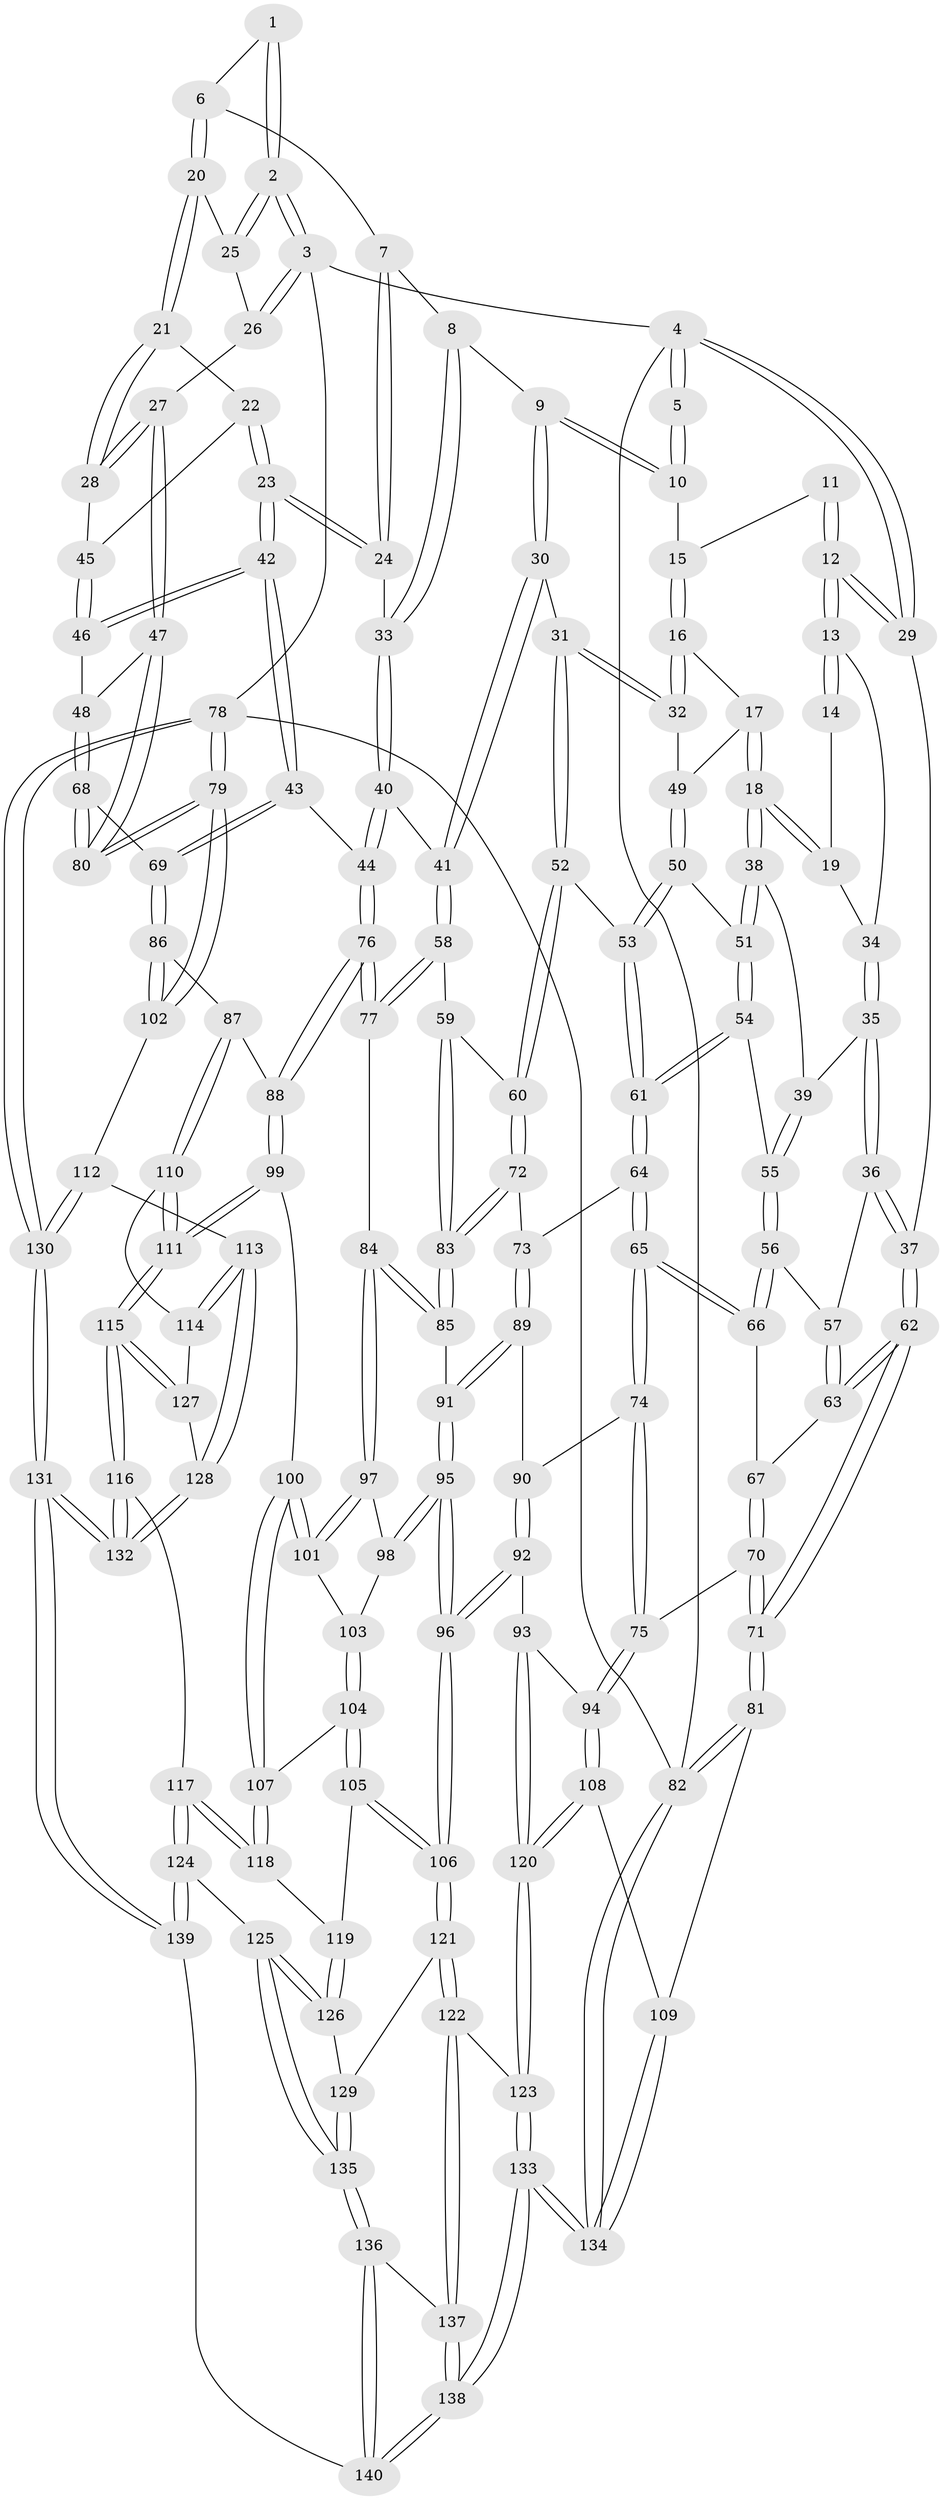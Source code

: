 // coarse degree distribution, {5: 0.41836734693877553, 7: 0.01020408163265306, 3: 0.02040816326530612, 4: 0.3979591836734694, 6: 0.15306122448979592}
// Generated by graph-tools (version 1.1) at 2025/21/03/04/25 18:21:39]
// undirected, 140 vertices, 347 edges
graph export_dot {
graph [start="1"]
  node [color=gray90,style=filled];
  1 [pos="+0.7771249269405601+0"];
  2 [pos="+1+0"];
  3 [pos="+1+0"];
  4 [pos="+0+0"];
  5 [pos="+0.4478456011822473+0"];
  6 [pos="+0.7680637817942011+0.07992781625700152"];
  7 [pos="+0.7446312432487667+0.09116578834475605"];
  8 [pos="+0.5339407295295502+0.11101688064620051"];
  9 [pos="+0.514104738670768+0.10567897068725281"];
  10 [pos="+0.4573958281319619+0.030946501013803043"];
  11 [pos="+0.28578166562680524+0.11193921515268988"];
  12 [pos="+0+0"];
  13 [pos="+0.12221914581936649+0.18179019444921604"];
  14 [pos="+0.26299510393806563+0.1285740649076488"];
  15 [pos="+0.3398465393893127+0.11680228972480035"];
  16 [pos="+0.3178102254801194+0.18723716832789808"];
  17 [pos="+0.2564817656500007+0.25314652772382445"];
  18 [pos="+0.24390922683511945+0.25864068370160614"];
  19 [pos="+0.18682724489334118+0.21272427578864608"];
  20 [pos="+0.8108466489329388+0.10940297896856763"];
  21 [pos="+0.8360292303495352+0.1831857258696041"];
  22 [pos="+0.8289767755677628+0.23007935227653056"];
  23 [pos="+0.779971524978367+0.28572436856519406"];
  24 [pos="+0.7033420026270599+0.23166084774301762"];
  25 [pos="+0.8336903902899716+0.10233691988940703"];
  26 [pos="+1+0.06702992770396435"];
  27 [pos="+1+0.10483348089952708"];
  28 [pos="+1+0.1876918784990571"];
  29 [pos="+0+0"];
  30 [pos="+0.4961426810546472+0.22675998519360083"];
  31 [pos="+0.41230402050592635+0.2917614975608474"];
  32 [pos="+0.382450355323959+0.2779454253766883"];
  33 [pos="+0.6570161799570678+0.23624276641723232"];
  34 [pos="+0.12532469030015111+0.18469834053401016"];
  35 [pos="+0.13944555528769173+0.31098778336519955"];
  36 [pos="+0.12519692075429822+0.3265089851171374"];
  37 [pos="+0+0"];
  38 [pos="+0.24054896905497755+0.26798514776807403"];
  39 [pos="+0.1951304167016626+0.3015754788188577"];
  40 [pos="+0.6030733428402373+0.3972530720790504"];
  41 [pos="+0.593251976278768+0.39774190964737"];
  42 [pos="+0.76949008255108+0.4129273854439882"];
  43 [pos="+0.7665854689054473+0.41749101659980975"];
  44 [pos="+0.6589319951894109+0.4145284100401846"];
  45 [pos="+0.9071925997169831+0.2730730187944628"];
  46 [pos="+0.9191412651755997+0.35729300423302485"];
  47 [pos="+1+0.34182462894868665"];
  48 [pos="+0.9962690498239672+0.3772884290489993"];
  49 [pos="+0.32185790852380164+0.2967059559135597"];
  50 [pos="+0.32264489320207507+0.3235851954465981"];
  51 [pos="+0.2553902857523293+0.3212113199461497"];
  52 [pos="+0.39770976345744474+0.4087216808876657"];
  53 [pos="+0.34527921160334724+0.4153127759471597"];
  54 [pos="+0.2606034880720125+0.35670217276159016"];
  55 [pos="+0.19842693507054598+0.3699421046094732"];
  56 [pos="+0.18177167284338425+0.38747422206254417"];
  57 [pos="+0.12437031952593046+0.33225031772229024"];
  58 [pos="+0.5572489314885107+0.42290485382158505"];
  59 [pos="+0.4714575189400685+0.44069778931691367"];
  60 [pos="+0.4169901346020157+0.4192476690349771"];
  61 [pos="+0.3209512831683481+0.4251294047946882"];
  62 [pos="+0+0.4087686784799949"];
  63 [pos="+0.06734200954184065+0.3960931210082277"];
  64 [pos="+0.2819005065161415+0.4714109945764259"];
  65 [pos="+0.23447058188429853+0.5027949292643467"];
  66 [pos="+0.17799351397236784+0.4534199330919246"];
  67 [pos="+0.13957408173702895+0.4490415521613433"];
  68 [pos="+0.8962227170730567+0.5337710726738956"];
  69 [pos="+0.8307310546604796+0.5526165405630173"];
  70 [pos="+0+0.6022643500603815"];
  71 [pos="+0+0.5543763123151545"];
  72 [pos="+0.3731813374954775+0.5451177389466265"];
  73 [pos="+0.36957903703587147+0.5458033898461073"];
  74 [pos="+0.2299608711709974+0.5256591701893598"];
  75 [pos="+0.039091846339164064+0.6289868539610466"];
  76 [pos="+0.6415750265907559+0.6169212611845992"];
  77 [pos="+0.5640242357939879+0.5521099377443799"];
  78 [pos="+1+1"];
  79 [pos="+1+0.6991658428165695"];
  80 [pos="+1+0.5631618530907488"];
  81 [pos="+0+0.8735114183905265"];
  82 [pos="+0+1"];
  83 [pos="+0.44892643012873107+0.5602381067835447"];
  84 [pos="+0.48373881209179587+0.6096242470814147"];
  85 [pos="+0.4538396241918347+0.5781694751284333"];
  86 [pos="+0.8124675394612274+0.6302829400040486"];
  87 [pos="+0.7276817969017212+0.6597598049133461"];
  88 [pos="+0.6611667888296798+0.6574404891285757"];
  89 [pos="+0.3510804934566301+0.5830812643850516"];
  90 [pos="+0.2311067539284417+0.5281230862339492"];
  91 [pos="+0.3602141825498208+0.6268752862900135"];
  92 [pos="+0.26976723111394435+0.6848079359836349"];
  93 [pos="+0.2252105945503059+0.7040847282525203"];
  94 [pos="+0.04565147299666654+0.637212226511166"];
  95 [pos="+0.3302120489772547+0.6910058301267348"];
  96 [pos="+0.319587158398918+0.7009157646088002"];
  97 [pos="+0.4911845747517001+0.642377246370545"];
  98 [pos="+0.3711602092452388+0.6828387303716996"];
  99 [pos="+0.62308494085569+0.6837495141043204"];
  100 [pos="+0.5309128557370166+0.6926366160269168"];
  101 [pos="+0.5123902094470666+0.671229213172701"];
  102 [pos="+0.8927518206066232+0.7256816135092954"];
  103 [pos="+0.43173948287636965+0.7018264059634096"];
  104 [pos="+0.44200170790320803+0.7295213182563787"];
  105 [pos="+0.36217208117767064+0.7781676102087035"];
  106 [pos="+0.35464523632116424+0.7776970088605522"];
  107 [pos="+0.5270396081682756+0.7002210649120549"];
  108 [pos="+0.08842377673149637+0.8253299752285451"];
  109 [pos="+0.060400793718205475+0.842003195811071"];
  110 [pos="+0.7218645926608737+0.751285284793889"];
  111 [pos="+0.6257937721610943+0.848472456549722"];
  112 [pos="+0.87163414996358+0.8190538719237915"];
  113 [pos="+0.7685791787846827+0.8305785639205844"];
  114 [pos="+0.7405316550034907+0.8153999503975982"];
  115 [pos="+0.6257620643893635+0.8486455366727987"];
  116 [pos="+0.6035828478390223+0.8853024283430883"];
  117 [pos="+0.5642491856631254+0.8805146384857849"];
  118 [pos="+0.5090746684919992+0.7858500949401155"];
  119 [pos="+0.42688365967899194+0.7990084958628675"];
  120 [pos="+0.16104657470297945+0.8418074315125551"];
  121 [pos="+0.32729613258832196+0.8473894877258362"];
  122 [pos="+0.2687872057477103+0.8821701968082932"];
  123 [pos="+0.18488246333368272+0.8687588775502918"];
  124 [pos="+0.4940451791156385+0.9188218585137835"];
  125 [pos="+0.4726485644757654+0.9161121076797565"];
  126 [pos="+0.4683031778367046+0.9124700411911573"];
  127 [pos="+0.7057684327586705+0.8297430566748784"];
  128 [pos="+0.7373817395104172+0.895870193446506"];
  129 [pos="+0.3512955723240022+0.869186921128702"];
  130 [pos="+1+1"];
  131 [pos="+0.8271435448949469+1"];
  132 [pos="+0.698357774520111+1"];
  133 [pos="+0.03727018888618784+1"];
  134 [pos="+0.03209171804686581+1"];
  135 [pos="+0.3842531572699874+0.9884530733692575"];
  136 [pos="+0.3638354675150414+1"];
  137 [pos="+0.2752757447829209+0.9107446235136404"];
  138 [pos="+0.14220496290622414+1"];
  139 [pos="+0.5144306636155792+1"];
  140 [pos="+0.3541020241308749+1"];
  1 -- 2;
  1 -- 2;
  1 -- 6;
  2 -- 3;
  2 -- 3;
  2 -- 25;
  2 -- 25;
  3 -- 4;
  3 -- 26;
  3 -- 26;
  3 -- 78;
  4 -- 5;
  4 -- 5;
  4 -- 29;
  4 -- 29;
  4 -- 82;
  5 -- 10;
  5 -- 10;
  6 -- 7;
  6 -- 20;
  6 -- 20;
  7 -- 8;
  7 -- 24;
  7 -- 24;
  8 -- 9;
  8 -- 33;
  8 -- 33;
  9 -- 10;
  9 -- 10;
  9 -- 30;
  9 -- 30;
  10 -- 15;
  11 -- 12;
  11 -- 12;
  11 -- 15;
  12 -- 13;
  12 -- 13;
  12 -- 29;
  12 -- 29;
  13 -- 14;
  13 -- 14;
  13 -- 34;
  14 -- 19;
  15 -- 16;
  15 -- 16;
  16 -- 17;
  16 -- 32;
  16 -- 32;
  17 -- 18;
  17 -- 18;
  17 -- 49;
  18 -- 19;
  18 -- 19;
  18 -- 38;
  18 -- 38;
  19 -- 34;
  20 -- 21;
  20 -- 21;
  20 -- 25;
  21 -- 22;
  21 -- 28;
  21 -- 28;
  22 -- 23;
  22 -- 23;
  22 -- 45;
  23 -- 24;
  23 -- 24;
  23 -- 42;
  23 -- 42;
  24 -- 33;
  25 -- 26;
  26 -- 27;
  27 -- 28;
  27 -- 28;
  27 -- 47;
  27 -- 47;
  28 -- 45;
  29 -- 37;
  30 -- 31;
  30 -- 41;
  30 -- 41;
  31 -- 32;
  31 -- 32;
  31 -- 52;
  31 -- 52;
  32 -- 49;
  33 -- 40;
  33 -- 40;
  34 -- 35;
  34 -- 35;
  35 -- 36;
  35 -- 36;
  35 -- 39;
  36 -- 37;
  36 -- 37;
  36 -- 57;
  37 -- 62;
  37 -- 62;
  38 -- 39;
  38 -- 51;
  38 -- 51;
  39 -- 55;
  39 -- 55;
  40 -- 41;
  40 -- 44;
  40 -- 44;
  41 -- 58;
  41 -- 58;
  42 -- 43;
  42 -- 43;
  42 -- 46;
  42 -- 46;
  43 -- 44;
  43 -- 69;
  43 -- 69;
  44 -- 76;
  44 -- 76;
  45 -- 46;
  45 -- 46;
  46 -- 48;
  47 -- 48;
  47 -- 80;
  47 -- 80;
  48 -- 68;
  48 -- 68;
  49 -- 50;
  49 -- 50;
  50 -- 51;
  50 -- 53;
  50 -- 53;
  51 -- 54;
  51 -- 54;
  52 -- 53;
  52 -- 60;
  52 -- 60;
  53 -- 61;
  53 -- 61;
  54 -- 55;
  54 -- 61;
  54 -- 61;
  55 -- 56;
  55 -- 56;
  56 -- 57;
  56 -- 66;
  56 -- 66;
  57 -- 63;
  57 -- 63;
  58 -- 59;
  58 -- 77;
  58 -- 77;
  59 -- 60;
  59 -- 83;
  59 -- 83;
  60 -- 72;
  60 -- 72;
  61 -- 64;
  61 -- 64;
  62 -- 63;
  62 -- 63;
  62 -- 71;
  62 -- 71;
  63 -- 67;
  64 -- 65;
  64 -- 65;
  64 -- 73;
  65 -- 66;
  65 -- 66;
  65 -- 74;
  65 -- 74;
  66 -- 67;
  67 -- 70;
  67 -- 70;
  68 -- 69;
  68 -- 80;
  68 -- 80;
  69 -- 86;
  69 -- 86;
  70 -- 71;
  70 -- 71;
  70 -- 75;
  71 -- 81;
  71 -- 81;
  72 -- 73;
  72 -- 83;
  72 -- 83;
  73 -- 89;
  73 -- 89;
  74 -- 75;
  74 -- 75;
  74 -- 90;
  75 -- 94;
  75 -- 94;
  76 -- 77;
  76 -- 77;
  76 -- 88;
  76 -- 88;
  77 -- 84;
  78 -- 79;
  78 -- 79;
  78 -- 130;
  78 -- 130;
  78 -- 82;
  79 -- 80;
  79 -- 80;
  79 -- 102;
  79 -- 102;
  81 -- 82;
  81 -- 82;
  81 -- 109;
  82 -- 134;
  82 -- 134;
  83 -- 85;
  83 -- 85;
  84 -- 85;
  84 -- 85;
  84 -- 97;
  84 -- 97;
  85 -- 91;
  86 -- 87;
  86 -- 102;
  86 -- 102;
  87 -- 88;
  87 -- 110;
  87 -- 110;
  88 -- 99;
  88 -- 99;
  89 -- 90;
  89 -- 91;
  89 -- 91;
  90 -- 92;
  90 -- 92;
  91 -- 95;
  91 -- 95;
  92 -- 93;
  92 -- 96;
  92 -- 96;
  93 -- 94;
  93 -- 120;
  93 -- 120;
  94 -- 108;
  94 -- 108;
  95 -- 96;
  95 -- 96;
  95 -- 98;
  95 -- 98;
  96 -- 106;
  96 -- 106;
  97 -- 98;
  97 -- 101;
  97 -- 101;
  98 -- 103;
  99 -- 100;
  99 -- 111;
  99 -- 111;
  100 -- 101;
  100 -- 101;
  100 -- 107;
  100 -- 107;
  101 -- 103;
  102 -- 112;
  103 -- 104;
  103 -- 104;
  104 -- 105;
  104 -- 105;
  104 -- 107;
  105 -- 106;
  105 -- 106;
  105 -- 119;
  106 -- 121;
  106 -- 121;
  107 -- 118;
  107 -- 118;
  108 -- 109;
  108 -- 120;
  108 -- 120;
  109 -- 134;
  109 -- 134;
  110 -- 111;
  110 -- 111;
  110 -- 114;
  111 -- 115;
  111 -- 115;
  112 -- 113;
  112 -- 130;
  112 -- 130;
  113 -- 114;
  113 -- 114;
  113 -- 128;
  113 -- 128;
  114 -- 127;
  115 -- 116;
  115 -- 116;
  115 -- 127;
  115 -- 127;
  116 -- 117;
  116 -- 132;
  116 -- 132;
  117 -- 118;
  117 -- 118;
  117 -- 124;
  117 -- 124;
  118 -- 119;
  119 -- 126;
  119 -- 126;
  120 -- 123;
  120 -- 123;
  121 -- 122;
  121 -- 122;
  121 -- 129;
  122 -- 123;
  122 -- 137;
  122 -- 137;
  123 -- 133;
  123 -- 133;
  124 -- 125;
  124 -- 139;
  124 -- 139;
  125 -- 126;
  125 -- 126;
  125 -- 135;
  125 -- 135;
  126 -- 129;
  127 -- 128;
  128 -- 132;
  128 -- 132;
  129 -- 135;
  129 -- 135;
  130 -- 131;
  130 -- 131;
  131 -- 132;
  131 -- 132;
  131 -- 139;
  131 -- 139;
  133 -- 134;
  133 -- 134;
  133 -- 138;
  133 -- 138;
  135 -- 136;
  135 -- 136;
  136 -- 137;
  136 -- 140;
  136 -- 140;
  137 -- 138;
  137 -- 138;
  138 -- 140;
  138 -- 140;
  139 -- 140;
}
